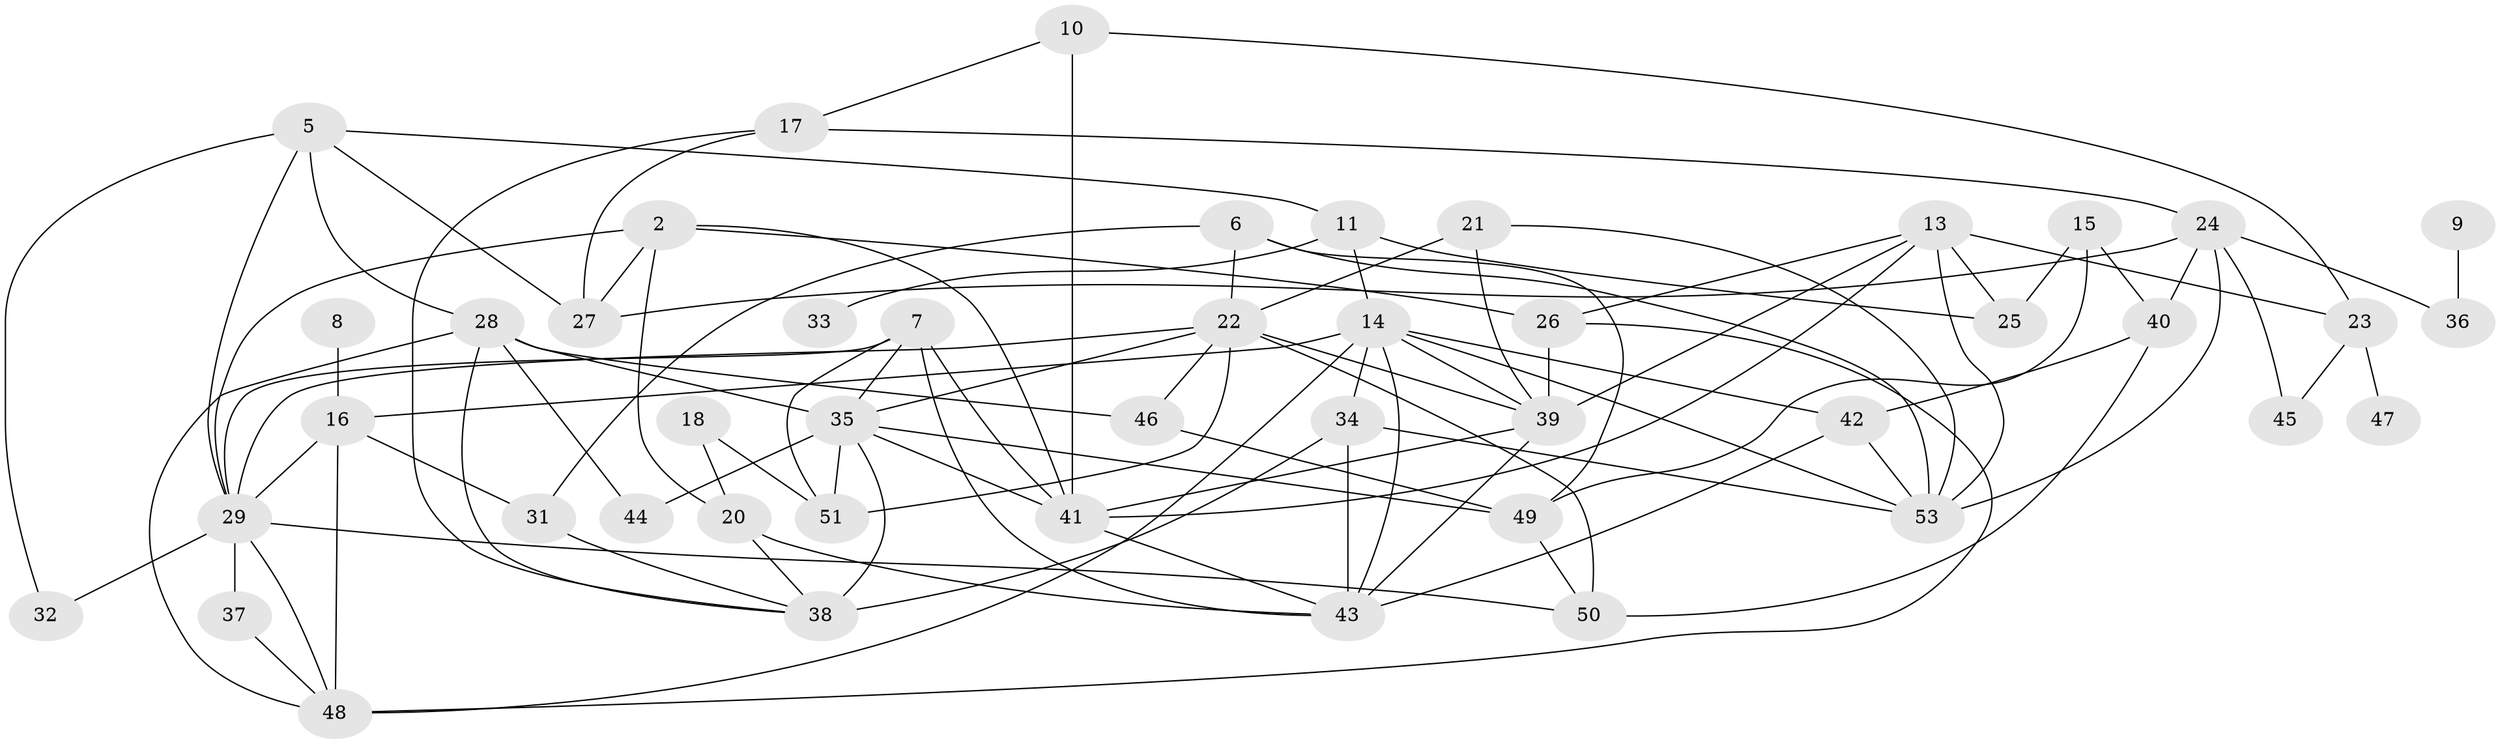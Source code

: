 // original degree distribution, {3: 0.2358490566037736, 4: 0.19811320754716982, 0: 0.05660377358490566, 5: 0.08490566037735849, 2: 0.22641509433962265, 1: 0.11320754716981132, 6: 0.0660377358490566, 8: 0.018867924528301886}
// Generated by graph-tools (version 1.1) at 2025/00/03/09/25 03:00:46]
// undirected, 46 vertices, 99 edges
graph export_dot {
graph [start="1"]
  node [color=gray90,style=filled];
  2;
  5;
  6;
  7;
  8;
  9;
  10;
  11;
  13;
  14;
  15;
  16;
  17;
  18;
  20;
  21;
  22;
  23;
  24;
  25;
  26;
  27;
  28;
  29;
  31;
  32;
  33;
  34;
  35;
  36;
  37;
  38;
  39;
  40;
  41;
  42;
  43;
  44;
  45;
  46;
  47;
  48;
  49;
  50;
  51;
  53;
  2 -- 20 [weight=1.0];
  2 -- 26 [weight=1.0];
  2 -- 27 [weight=1.0];
  2 -- 29 [weight=1.0];
  2 -- 41 [weight=1.0];
  5 -- 11 [weight=1.0];
  5 -- 27 [weight=1.0];
  5 -- 28 [weight=1.0];
  5 -- 29 [weight=1.0];
  5 -- 32 [weight=1.0];
  6 -- 22 [weight=1.0];
  6 -- 31 [weight=1.0];
  6 -- 49 [weight=1.0];
  6 -- 53 [weight=1.0];
  7 -- 29 [weight=1.0];
  7 -- 35 [weight=1.0];
  7 -- 41 [weight=1.0];
  7 -- 43 [weight=2.0];
  7 -- 51 [weight=1.0];
  8 -- 16 [weight=1.0];
  9 -- 36 [weight=1.0];
  10 -- 17 [weight=1.0];
  10 -- 23 [weight=1.0];
  10 -- 41 [weight=1.0];
  11 -- 14 [weight=1.0];
  11 -- 25 [weight=1.0];
  11 -- 33 [weight=1.0];
  13 -- 23 [weight=1.0];
  13 -- 25 [weight=1.0];
  13 -- 26 [weight=1.0];
  13 -- 39 [weight=1.0];
  13 -- 41 [weight=1.0];
  13 -- 53 [weight=3.0];
  14 -- 16 [weight=1.0];
  14 -- 34 [weight=2.0];
  14 -- 39 [weight=2.0];
  14 -- 42 [weight=1.0];
  14 -- 43 [weight=1.0];
  14 -- 48 [weight=1.0];
  14 -- 53 [weight=1.0];
  15 -- 25 [weight=1.0];
  15 -- 40 [weight=1.0];
  15 -- 49 [weight=1.0];
  16 -- 29 [weight=1.0];
  16 -- 31 [weight=1.0];
  16 -- 48 [weight=1.0];
  17 -- 24 [weight=1.0];
  17 -- 27 [weight=1.0];
  17 -- 38 [weight=1.0];
  18 -- 20 [weight=1.0];
  18 -- 51 [weight=1.0];
  20 -- 38 [weight=1.0];
  20 -- 43 [weight=1.0];
  21 -- 22 [weight=1.0];
  21 -- 39 [weight=1.0];
  21 -- 53 [weight=1.0];
  22 -- 29 [weight=1.0];
  22 -- 35 [weight=1.0];
  22 -- 39 [weight=1.0];
  22 -- 46 [weight=1.0];
  22 -- 50 [weight=1.0];
  22 -- 51 [weight=1.0];
  23 -- 45 [weight=1.0];
  23 -- 47 [weight=1.0];
  24 -- 27 [weight=1.0];
  24 -- 36 [weight=1.0];
  24 -- 40 [weight=1.0];
  24 -- 45 [weight=1.0];
  24 -- 53 [weight=1.0];
  26 -- 39 [weight=1.0];
  26 -- 48 [weight=1.0];
  28 -- 35 [weight=1.0];
  28 -- 38 [weight=1.0];
  28 -- 44 [weight=1.0];
  28 -- 46 [weight=1.0];
  28 -- 48 [weight=1.0];
  29 -- 32 [weight=1.0];
  29 -- 37 [weight=1.0];
  29 -- 48 [weight=1.0];
  29 -- 50 [weight=1.0];
  31 -- 38 [weight=1.0];
  34 -- 38 [weight=2.0];
  34 -- 43 [weight=2.0];
  34 -- 53 [weight=1.0];
  35 -- 38 [weight=2.0];
  35 -- 41 [weight=1.0];
  35 -- 44 [weight=1.0];
  35 -- 49 [weight=1.0];
  35 -- 51 [weight=1.0];
  37 -- 48 [weight=1.0];
  39 -- 41 [weight=1.0];
  39 -- 43 [weight=1.0];
  40 -- 42 [weight=1.0];
  40 -- 50 [weight=1.0];
  41 -- 43 [weight=1.0];
  42 -- 43 [weight=1.0];
  42 -- 53 [weight=1.0];
  46 -- 49 [weight=1.0];
  49 -- 50 [weight=1.0];
}
